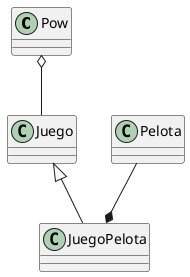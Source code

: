@startuml pow

class Pow
class Juego
class JuegoPelota
class Pelota

Pow o-- Juego
Juego <|-- JuegoPelota
Pelota --* JuegoPelota

@enduml